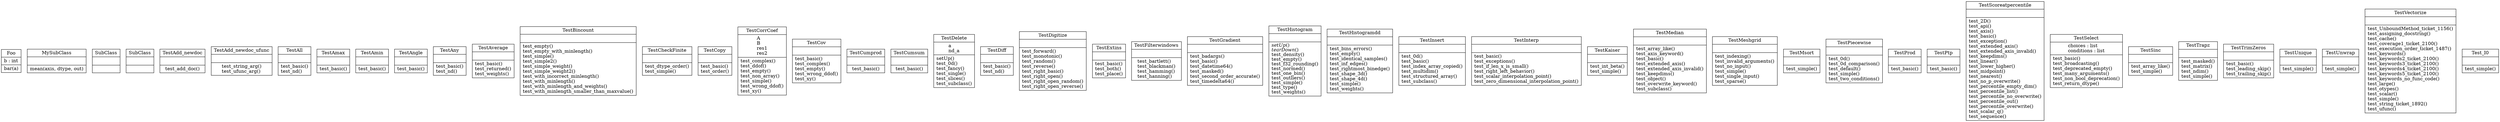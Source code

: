 digraph "classes_6" {
rankdir=BT
charset="utf-8"
"test_function_base.TestVectorize.test_UnboundMethod_ticket_1156.Foo" [color="black", fontcolor="black", label=<{Foo|b : int<br ALIGN="LEFT"/>|bar(a)<br ALIGN="LEFT"/>}>, shape="record", style="solid"];
"test_function_base.TestMedian.test_subclass.MySubClass" [color="black", fontcolor="black", label=<{MySubClass|<br ALIGN="LEFT"/>|mean(axis, dtype, out)<br ALIGN="LEFT"/>}>, shape="record", style="solid"];
"test_function_base.TestInsert.test_subclass.SubClass" [color="black", fontcolor="black", label=<{SubClass|<br ALIGN="LEFT"/>|}>, shape="record", style="solid"];
"test_function_base.TestDelete.test_subclass.SubClass" [color="black", fontcolor="black", label=<{SubClass|<br ALIGN="LEFT"/>|}>, shape="record", style="solid"];
"test_function_base.TestAdd_newdoc" [color="black", fontcolor="black", label=<{TestAdd_newdoc|<br ALIGN="LEFT"/>|test_add_doc()<br ALIGN="LEFT"/>}>, shape="record", style="solid"];
"test_function_base.TestAdd_newdoc_ufunc" [color="black", fontcolor="black", label=<{TestAdd_newdoc_ufunc|<br ALIGN="LEFT"/>|test_string_arg()<br ALIGN="LEFT"/>test_ufunc_arg()<br ALIGN="LEFT"/>}>, shape="record", style="solid"];
"test_function_base.TestAll" [color="black", fontcolor="black", label=<{TestAll|<br ALIGN="LEFT"/>|test_basic()<br ALIGN="LEFT"/>test_nd()<br ALIGN="LEFT"/>}>, shape="record", style="solid"];
"test_function_base.TestAmax" [color="black", fontcolor="black", label=<{TestAmax|<br ALIGN="LEFT"/>|test_basic()<br ALIGN="LEFT"/>}>, shape="record", style="solid"];
"test_function_base.TestAmin" [color="black", fontcolor="black", label=<{TestAmin|<br ALIGN="LEFT"/>|test_basic()<br ALIGN="LEFT"/>}>, shape="record", style="solid"];
"test_function_base.TestAngle" [color="black", fontcolor="black", label=<{TestAngle|<br ALIGN="LEFT"/>|test_basic()<br ALIGN="LEFT"/>}>, shape="record", style="solid"];
"test_function_base.TestAny" [color="black", fontcolor="black", label=<{TestAny|<br ALIGN="LEFT"/>|test_basic()<br ALIGN="LEFT"/>test_nd()<br ALIGN="LEFT"/>}>, shape="record", style="solid"];
"test_function_base.TestAverage" [color="black", fontcolor="black", label=<{TestAverage|<br ALIGN="LEFT"/>|test_basic()<br ALIGN="LEFT"/>test_returned()<br ALIGN="LEFT"/>test_weights()<br ALIGN="LEFT"/>}>, shape="record", style="solid"];
"test_function_base.TestBincount" [color="black", fontcolor="black", label=<{TestBincount|<br ALIGN="LEFT"/>|test_empty()<br ALIGN="LEFT"/>test_empty_with_minlength()<br ALIGN="LEFT"/>test_simple()<br ALIGN="LEFT"/>test_simple2()<br ALIGN="LEFT"/>test_simple_weight()<br ALIGN="LEFT"/>test_simple_weight2()<br ALIGN="LEFT"/>test_with_incorrect_minlength()<br ALIGN="LEFT"/>test_with_minlength()<br ALIGN="LEFT"/>test_with_minlength_and_weights()<br ALIGN="LEFT"/>test_with_minlength_smaller_than_maxvalue()<br ALIGN="LEFT"/>}>, shape="record", style="solid"];
"test_function_base.TestCheckFinite" [color="black", fontcolor="black", label=<{TestCheckFinite|<br ALIGN="LEFT"/>|test_dtype_order()<br ALIGN="LEFT"/>test_simple()<br ALIGN="LEFT"/>}>, shape="record", style="solid"];
"test_function_base.TestCopy" [color="black", fontcolor="black", label=<{TestCopy|<br ALIGN="LEFT"/>|test_basic()<br ALIGN="LEFT"/>test_order()<br ALIGN="LEFT"/>}>, shape="record", style="solid"];
"test_function_base.TestCorrCoef" [color="black", fontcolor="black", label=<{TestCorrCoef|A<br ALIGN="LEFT"/>B<br ALIGN="LEFT"/>res1<br ALIGN="LEFT"/>res2<br ALIGN="LEFT"/>|test_complex()<br ALIGN="LEFT"/>test_ddof()<br ALIGN="LEFT"/>test_empty()<br ALIGN="LEFT"/>test_non_array()<br ALIGN="LEFT"/>test_simple()<br ALIGN="LEFT"/>test_wrong_ddof()<br ALIGN="LEFT"/>test_xy()<br ALIGN="LEFT"/>}>, shape="record", style="solid"];
"test_function_base.TestCov" [color="black", fontcolor="black", label=<{TestCov|<br ALIGN="LEFT"/>|test_basic()<br ALIGN="LEFT"/>test_complex()<br ALIGN="LEFT"/>test_empty()<br ALIGN="LEFT"/>test_wrong_ddof()<br ALIGN="LEFT"/>test_xy()<br ALIGN="LEFT"/>}>, shape="record", style="solid"];
"test_function_base.TestCumprod" [color="black", fontcolor="black", label=<{TestCumprod|<br ALIGN="LEFT"/>|test_basic()<br ALIGN="LEFT"/>}>, shape="record", style="solid"];
"test_function_base.TestCumsum" [color="black", fontcolor="black", label=<{TestCumsum|<br ALIGN="LEFT"/>|test_basic()<br ALIGN="LEFT"/>}>, shape="record", style="solid"];
"test_function_base.TestDelete" [color="black", fontcolor="black", label=<{TestDelete|a<br ALIGN="LEFT"/>nd_a<br ALIGN="LEFT"/>|setUp()<br ALIGN="LEFT"/>test_0d()<br ALIGN="LEFT"/>test_fancy()<br ALIGN="LEFT"/>test_single()<br ALIGN="LEFT"/>test_slices()<br ALIGN="LEFT"/>test_subclass()<br ALIGN="LEFT"/>}>, shape="record", style="solid"];
"test_function_base.TestDiff" [color="black", fontcolor="black", label=<{TestDiff|<br ALIGN="LEFT"/>|test_basic()<br ALIGN="LEFT"/>test_nd()<br ALIGN="LEFT"/>}>, shape="record", style="solid"];
"test_function_base.TestDigitize" [color="black", fontcolor="black", label=<{TestDigitize|<br ALIGN="LEFT"/>|test_forward()<br ALIGN="LEFT"/>test_monotonic()<br ALIGN="LEFT"/>test_random()<br ALIGN="LEFT"/>test_reverse()<br ALIGN="LEFT"/>test_right_basic()<br ALIGN="LEFT"/>test_right_open()<br ALIGN="LEFT"/>test_right_open_random()<br ALIGN="LEFT"/>test_right_open_reverse()<br ALIGN="LEFT"/>}>, shape="record", style="solid"];
"test_function_base.TestExtins" [color="black", fontcolor="black", label=<{TestExtins|<br ALIGN="LEFT"/>|test_basic()<br ALIGN="LEFT"/>test_both()<br ALIGN="LEFT"/>test_place()<br ALIGN="LEFT"/>}>, shape="record", style="solid"];
"test_function_base.TestFilterwindows" [color="black", fontcolor="black", label=<{TestFilterwindows|<br ALIGN="LEFT"/>|test_bartlett()<br ALIGN="LEFT"/>test_blackman()<br ALIGN="LEFT"/>test_hamming()<br ALIGN="LEFT"/>test_hanning()<br ALIGN="LEFT"/>}>, shape="record", style="solid"];
"test_function_base.TestGradient" [color="black", fontcolor="black", label=<{TestGradient|<br ALIGN="LEFT"/>|test_badargs()<br ALIGN="LEFT"/>test_basic()<br ALIGN="LEFT"/>test_datetime64()<br ALIGN="LEFT"/>test_masked()<br ALIGN="LEFT"/>test_second_order_accurate()<br ALIGN="LEFT"/>test_timedelta64()<br ALIGN="LEFT"/>}>, shape="record", style="solid"];
"test_function_base.TestHistogram" [color="black", fontcolor="black", label=<{TestHistogram|<br ALIGN="LEFT"/>|<I>setUp</I>()<br ALIGN="LEFT"/><I>tearDown</I>()<br ALIGN="LEFT"/>test_density()<br ALIGN="LEFT"/>test_empty()<br ALIGN="LEFT"/>test_f32_rounding()<br ALIGN="LEFT"/>test_normed()<br ALIGN="LEFT"/>test_one_bin()<br ALIGN="LEFT"/>test_outliers()<br ALIGN="LEFT"/>test_simple()<br ALIGN="LEFT"/>test_type()<br ALIGN="LEFT"/>test_weights()<br ALIGN="LEFT"/>}>, shape="record", style="solid"];
"test_function_base.TestHistogramdd" [color="black", fontcolor="black", label=<{TestHistogramdd|<br ALIGN="LEFT"/>|test_bins_errors()<br ALIGN="LEFT"/>test_empty()<br ALIGN="LEFT"/>test_identical_samples()<br ALIGN="LEFT"/>test_inf_edges()<br ALIGN="LEFT"/>test_rightmost_binedge()<br ALIGN="LEFT"/>test_shape_3d()<br ALIGN="LEFT"/>test_shape_4d()<br ALIGN="LEFT"/>test_simple()<br ALIGN="LEFT"/>test_weights()<br ALIGN="LEFT"/>}>, shape="record", style="solid"];
"test_function_base.TestInsert" [color="black", fontcolor="black", label=<{TestInsert|<br ALIGN="LEFT"/>|test_0d()<br ALIGN="LEFT"/>test_basic()<br ALIGN="LEFT"/>test_index_array_copied()<br ALIGN="LEFT"/>test_multidim()<br ALIGN="LEFT"/>test_structured_array()<br ALIGN="LEFT"/>test_subclass()<br ALIGN="LEFT"/>}>, shape="record", style="solid"];
"test_function_base.TestInterp" [color="black", fontcolor="black", label=<{TestInterp|<br ALIGN="LEFT"/>|test_basic()<br ALIGN="LEFT"/>test_exceptions()<br ALIGN="LEFT"/>test_if_len_x_is_small()<br ALIGN="LEFT"/>test_right_left_behavior()<br ALIGN="LEFT"/>test_scalar_interpolation_point()<br ALIGN="LEFT"/>test_zero_dimensional_interpolation_point()<br ALIGN="LEFT"/>}>, shape="record", style="solid"];
"test_function_base.TestKaiser" [color="black", fontcolor="black", label=<{TestKaiser|<br ALIGN="LEFT"/>|test_int_beta()<br ALIGN="LEFT"/>test_simple()<br ALIGN="LEFT"/>}>, shape="record", style="solid"];
"test_function_base.TestMedian" [color="black", fontcolor="black", label=<{TestMedian|<br ALIGN="LEFT"/>|test_array_like()<br ALIGN="LEFT"/>test_axis_keyword()<br ALIGN="LEFT"/>test_basic()<br ALIGN="LEFT"/>test_extended_axis()<br ALIGN="LEFT"/>test_extended_axis_invalid()<br ALIGN="LEFT"/>test_keepdims()<br ALIGN="LEFT"/>test_object()<br ALIGN="LEFT"/>test_overwrite_keyword()<br ALIGN="LEFT"/>test_subclass()<br ALIGN="LEFT"/>}>, shape="record", style="solid"];
"test_function_base.TestMeshgrid" [color="black", fontcolor="black", label=<{TestMeshgrid|<br ALIGN="LEFT"/>|test_indexing()<br ALIGN="LEFT"/>test_invalid_arguments()<br ALIGN="LEFT"/>test_no_input()<br ALIGN="LEFT"/>test_simple()<br ALIGN="LEFT"/>test_single_input()<br ALIGN="LEFT"/>test_sparse()<br ALIGN="LEFT"/>}>, shape="record", style="solid"];
"test_function_base.TestMsort" [color="black", fontcolor="black", label=<{TestMsort|<br ALIGN="LEFT"/>|test_simple()<br ALIGN="LEFT"/>}>, shape="record", style="solid"];
"test_function_base.TestPiecewise" [color="black", fontcolor="black", label=<{TestPiecewise|<br ALIGN="LEFT"/>|test_0d()<br ALIGN="LEFT"/>test_0d_comparison()<br ALIGN="LEFT"/>test_default()<br ALIGN="LEFT"/>test_simple()<br ALIGN="LEFT"/>test_two_conditions()<br ALIGN="LEFT"/>}>, shape="record", style="solid"];
"test_function_base.TestProd" [color="black", fontcolor="black", label=<{TestProd|<br ALIGN="LEFT"/>|test_basic()<br ALIGN="LEFT"/>}>, shape="record", style="solid"];
"test_function_base.TestPtp" [color="black", fontcolor="black", label=<{TestPtp|<br ALIGN="LEFT"/>|test_basic()<br ALIGN="LEFT"/>}>, shape="record", style="solid"];
"test_function_base.TestScoreatpercentile" [color="black", fontcolor="black", label=<{TestScoreatpercentile|<br ALIGN="LEFT"/>|test_2D()<br ALIGN="LEFT"/>test_api()<br ALIGN="LEFT"/>test_axis()<br ALIGN="LEFT"/>test_basic()<br ALIGN="LEFT"/>test_exception()<br ALIGN="LEFT"/>test_extended_axis()<br ALIGN="LEFT"/>test_extended_axis_invalid()<br ALIGN="LEFT"/>test_keepdims()<br ALIGN="LEFT"/>test_linear()<br ALIGN="LEFT"/>test_lower_higher()<br ALIGN="LEFT"/>test_midpoint()<br ALIGN="LEFT"/>test_nearest()<br ALIGN="LEFT"/>test_no_p_overwrite()<br ALIGN="LEFT"/>test_percentile_empty_dim()<br ALIGN="LEFT"/>test_percentile_list()<br ALIGN="LEFT"/>test_percentile_no_overwrite()<br ALIGN="LEFT"/>test_percentile_out()<br ALIGN="LEFT"/>test_percentile_overwrite()<br ALIGN="LEFT"/>test_scalar_q()<br ALIGN="LEFT"/>test_sequence()<br ALIGN="LEFT"/>}>, shape="record", style="solid"];
"test_function_base.TestSelect" [color="black", fontcolor="black", label=<{TestSelect|choices : list<br ALIGN="LEFT"/>conditions : list<br ALIGN="LEFT"/>|test_basic()<br ALIGN="LEFT"/>test_broadcasting()<br ALIGN="LEFT"/>test_deprecated_empty()<br ALIGN="LEFT"/>test_many_arguments()<br ALIGN="LEFT"/>test_non_bool_deprecation()<br ALIGN="LEFT"/>test_return_dtype()<br ALIGN="LEFT"/>}>, shape="record", style="solid"];
"test_function_base.TestSinc" [color="black", fontcolor="black", label=<{TestSinc|<br ALIGN="LEFT"/>|test_array_like()<br ALIGN="LEFT"/>test_simple()<br ALIGN="LEFT"/>}>, shape="record", style="solid"];
"test_function_base.TestTrapz" [color="black", fontcolor="black", label=<{TestTrapz|<br ALIGN="LEFT"/>|test_masked()<br ALIGN="LEFT"/>test_matrix()<br ALIGN="LEFT"/>test_ndim()<br ALIGN="LEFT"/>test_simple()<br ALIGN="LEFT"/>}>, shape="record", style="solid"];
"test_function_base.TestTrimZeros" [color="black", fontcolor="black", label=<{TestTrimZeros|<br ALIGN="LEFT"/>|test_basic()<br ALIGN="LEFT"/>test_leading_skip()<br ALIGN="LEFT"/>test_trailing_skip()<br ALIGN="LEFT"/>}>, shape="record", style="solid"];
"test_function_base.TestUnique" [color="black", fontcolor="black", label=<{TestUnique|<br ALIGN="LEFT"/>|test_simple()<br ALIGN="LEFT"/>}>, shape="record", style="solid"];
"test_function_base.TestUnwrap" [color="black", fontcolor="black", label=<{TestUnwrap|<br ALIGN="LEFT"/>|test_simple()<br ALIGN="LEFT"/>}>, shape="record", style="solid"];
"test_function_base.TestVectorize" [color="black", fontcolor="black", label=<{TestVectorize|<br ALIGN="LEFT"/>|test_UnboundMethod_ticket_1156()<br ALIGN="LEFT"/>test_assigning_docstring()<br ALIGN="LEFT"/>test_cache()<br ALIGN="LEFT"/>test_coverage1_ticket_2100()<br ALIGN="LEFT"/>test_execution_order_ticket_1487()<br ALIGN="LEFT"/>test_keywords()<br ALIGN="LEFT"/>test_keywords2_ticket_2100()<br ALIGN="LEFT"/>test_keywords3_ticket_2100()<br ALIGN="LEFT"/>test_keywords4_ticket_2100()<br ALIGN="LEFT"/>test_keywords5_ticket_2100()<br ALIGN="LEFT"/>test_keywords_no_func_code()<br ALIGN="LEFT"/>test_large()<br ALIGN="LEFT"/>test_otypes()<br ALIGN="LEFT"/>test_scalar()<br ALIGN="LEFT"/>test_simple()<br ALIGN="LEFT"/>test_string_ticket_1892()<br ALIGN="LEFT"/>test_ufunc()<br ALIGN="LEFT"/>}>, shape="record", style="solid"];
"test_function_base.Test_I0" [color="black", fontcolor="black", label=<{Test_I0|<br ALIGN="LEFT"/>|test_simple()<br ALIGN="LEFT"/>}>, shape="record", style="solid"];
}
